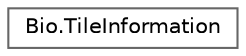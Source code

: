 digraph "Graphical Class Hierarchy"
{
 // LATEX_PDF_SIZE
  bgcolor="transparent";
  edge [fontname=Helvetica,fontsize=10,labelfontname=Helvetica,labelfontsize=10];
  node [fontname=Helvetica,fontsize=10,shape=box,height=0.2,width=0.4];
  rankdir="LR";
  Node0 [id="Node000000",label="Bio.TileInformation",height=0.2,width=0.4,color="grey40", fillcolor="white", style="filled",URL="$class_bio_1_1_tile_information.html",tooltip=" "];
}
